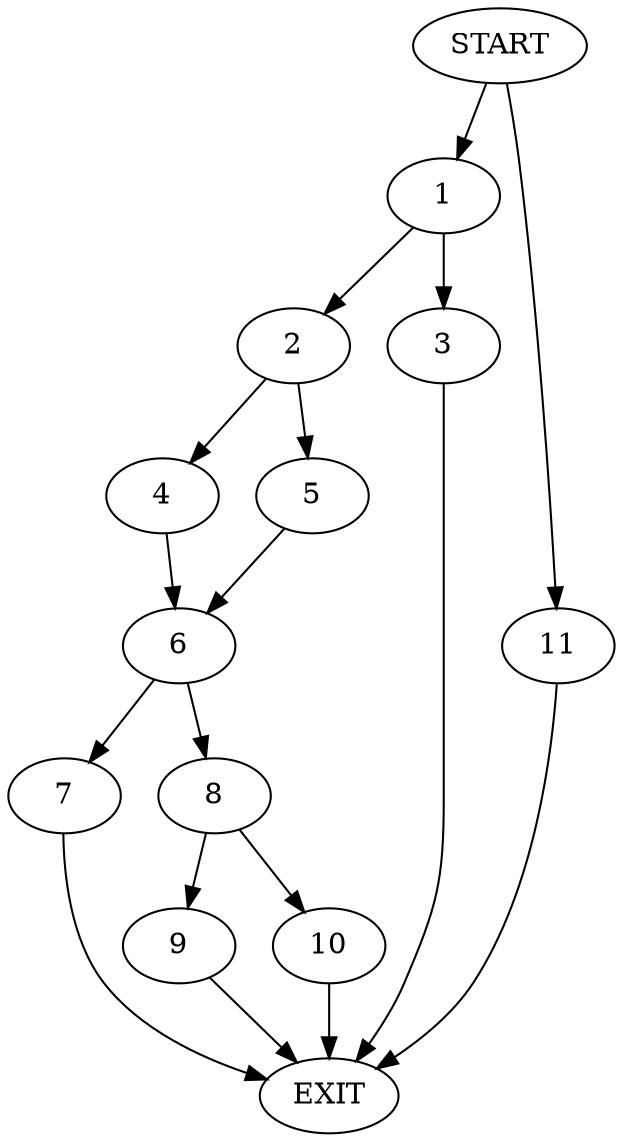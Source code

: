 digraph {
0 [label="START"]
12 [label="EXIT"]
0 -> 1
1 -> 2
1 -> 3
2 -> 4
2 -> 5
3 -> 12
4 -> 6
5 -> 6
6 -> 7
6 -> 8
8 -> 9
8 -> 10
7 -> 12
9 -> 12
10 -> 12
0 -> 11
11 -> 12
}
